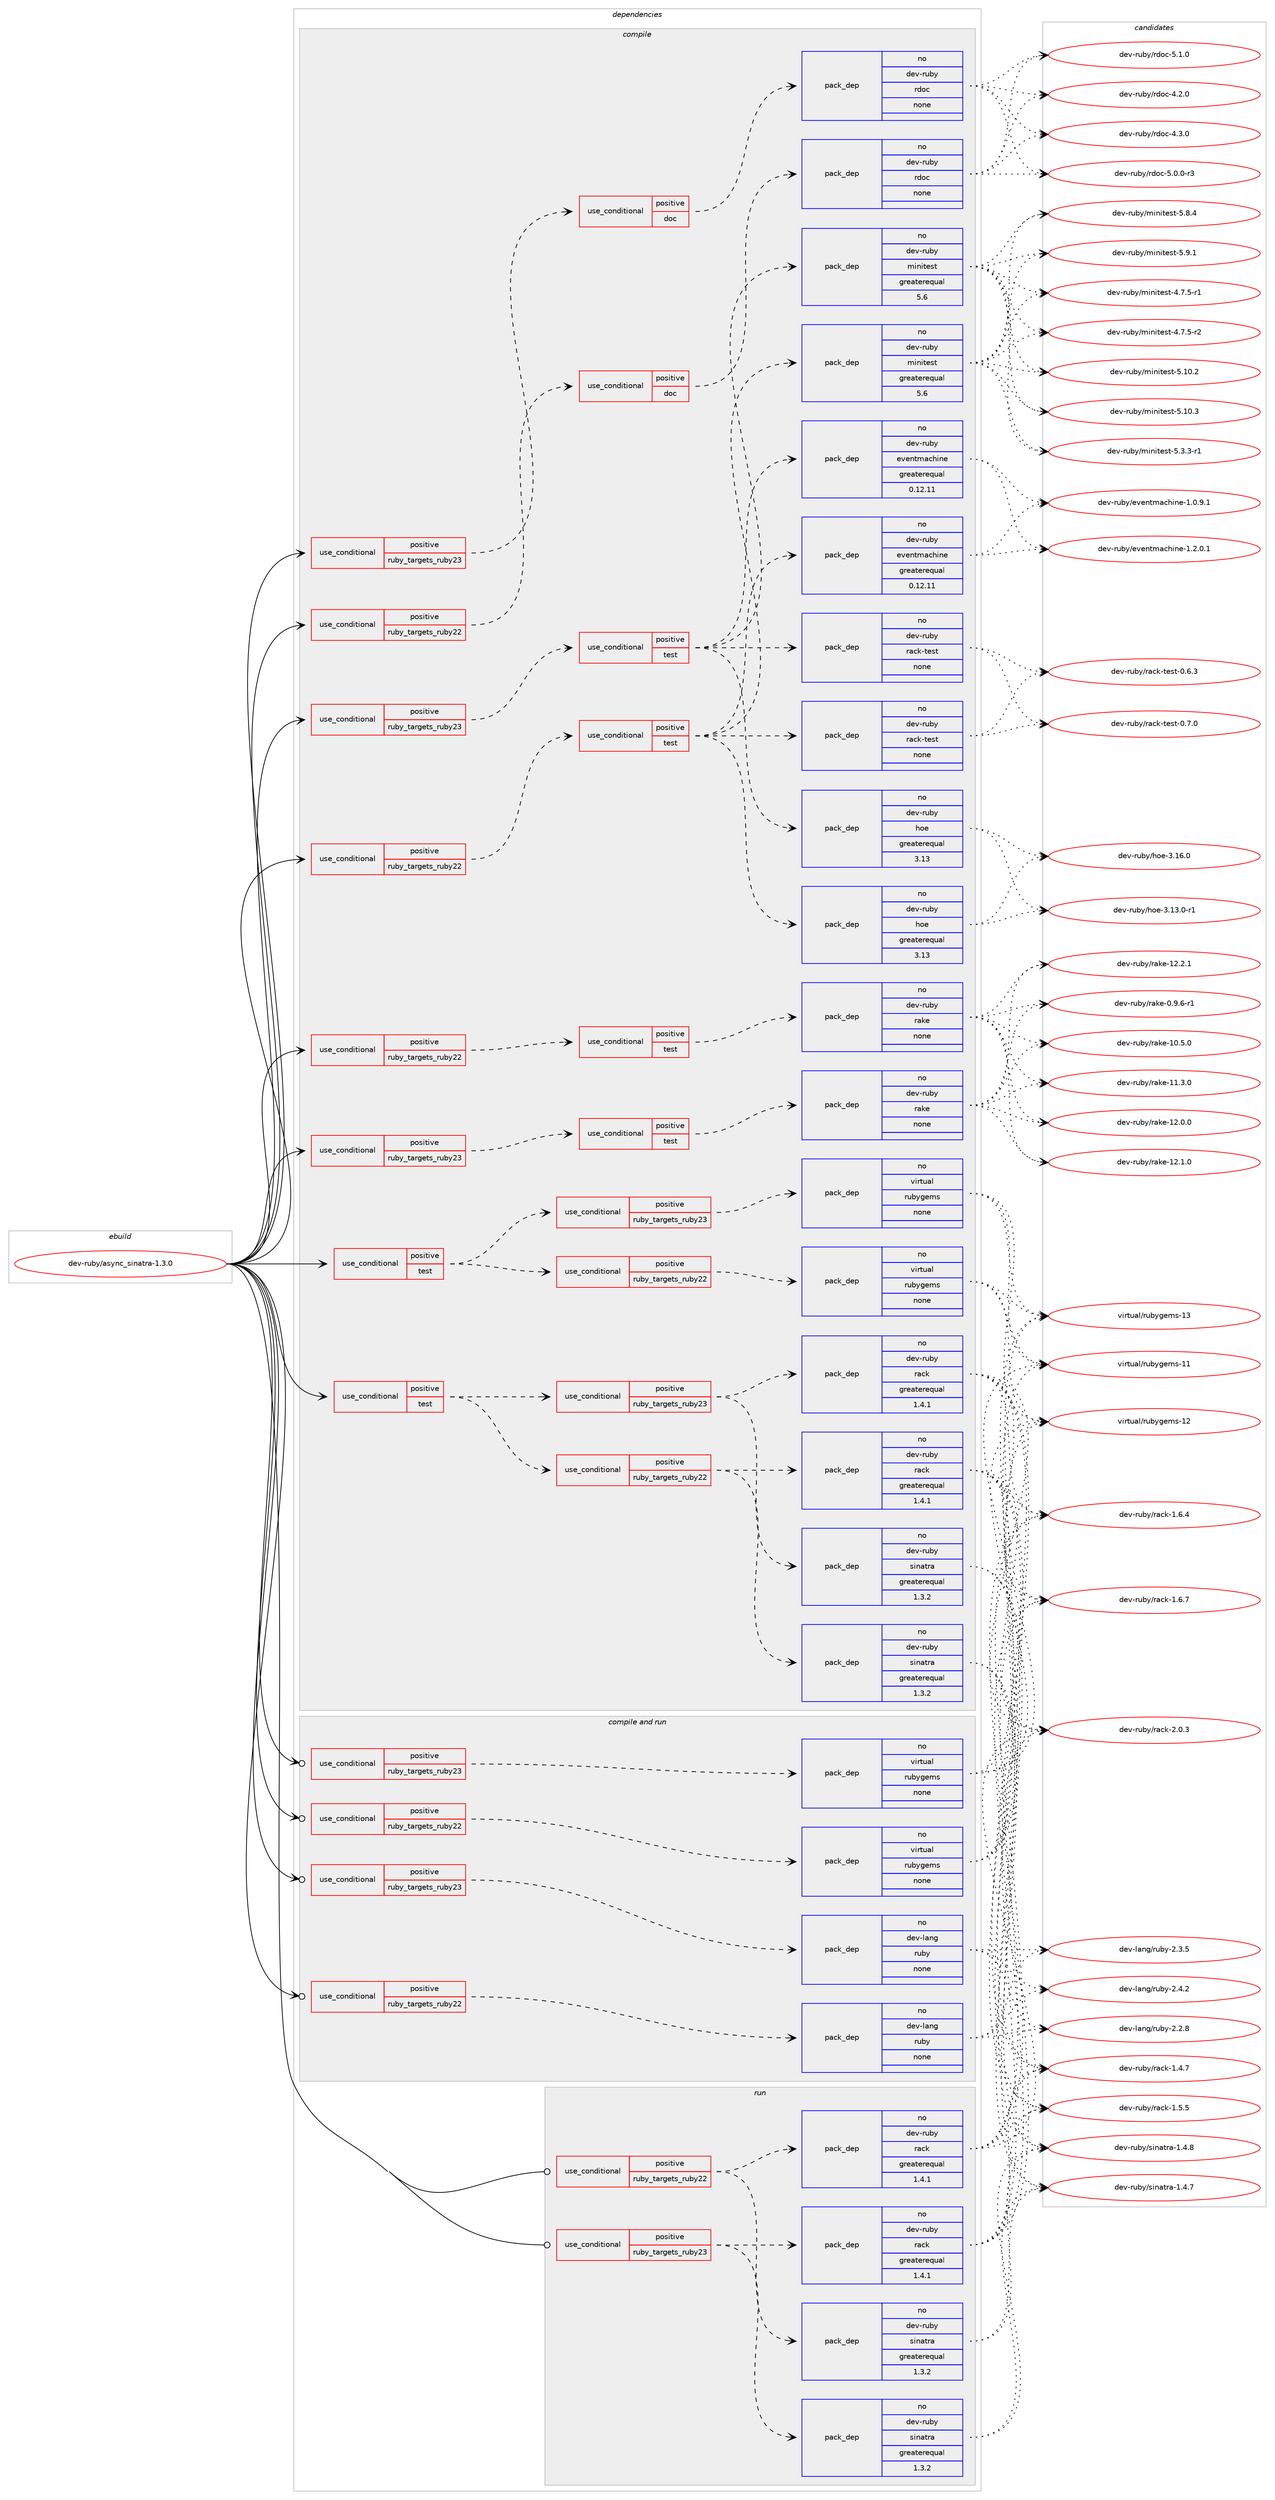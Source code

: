 digraph prolog {

# *************
# Graph options
# *************

newrank=true;
concentrate=true;
compound=true;
graph [rankdir=LR,fontname=Helvetica,fontsize=10,ranksep=1.5];#, ranksep=2.5, nodesep=0.2];
edge  [arrowhead=vee];
node  [fontname=Helvetica,fontsize=10];

# **********
# The ebuild
# **********

subgraph cluster_leftcol {
color=gray;
rank=same;
label=<<i>ebuild</i>>;
id [label="dev-ruby/async_sinatra-1.3.0", color=red, width=4, href="../dev-ruby/async_sinatra-1.3.0.svg"];
}

# ****************
# The dependencies
# ****************

subgraph cluster_midcol {
color=gray;
label=<<i>dependencies</i>>;
subgraph cluster_compile {
fillcolor="#eeeeee";
style=filled;
label=<<i>compile</i>>;
subgraph cond51884 {
dependency228738 [label=<<TABLE BORDER="0" CELLBORDER="1" CELLSPACING="0" CELLPADDING="4"><TR><TD ROWSPAN="3" CELLPADDING="10">use_conditional</TD></TR><TR><TD>positive</TD></TR><TR><TD>ruby_targets_ruby22</TD></TR></TABLE>>, shape=none, color=red];
subgraph cond51885 {
dependency228739 [label=<<TABLE BORDER="0" CELLBORDER="1" CELLSPACING="0" CELLPADDING="4"><TR><TD ROWSPAN="3" CELLPADDING="10">use_conditional</TD></TR><TR><TD>positive</TD></TR><TR><TD>doc</TD></TR></TABLE>>, shape=none, color=red];
subgraph pack172780 {
dependency228740 [label=<<TABLE BORDER="0" CELLBORDER="1" CELLSPACING="0" CELLPADDING="4" WIDTH="220"><TR><TD ROWSPAN="6" CELLPADDING="30">pack_dep</TD></TR><TR><TD WIDTH="110">no</TD></TR><TR><TD>dev-ruby</TD></TR><TR><TD>rdoc</TD></TR><TR><TD>none</TD></TR><TR><TD></TD></TR></TABLE>>, shape=none, color=blue];
}
dependency228739:e -> dependency228740:w [weight=20,style="dashed",arrowhead="vee"];
}
dependency228738:e -> dependency228739:w [weight=20,style="dashed",arrowhead="vee"];
}
id:e -> dependency228738:w [weight=20,style="solid",arrowhead="vee"];
subgraph cond51886 {
dependency228741 [label=<<TABLE BORDER="0" CELLBORDER="1" CELLSPACING="0" CELLPADDING="4"><TR><TD ROWSPAN="3" CELLPADDING="10">use_conditional</TD></TR><TR><TD>positive</TD></TR><TR><TD>ruby_targets_ruby22</TD></TR></TABLE>>, shape=none, color=red];
subgraph cond51887 {
dependency228742 [label=<<TABLE BORDER="0" CELLBORDER="1" CELLSPACING="0" CELLPADDING="4"><TR><TD ROWSPAN="3" CELLPADDING="10">use_conditional</TD></TR><TR><TD>positive</TD></TR><TR><TD>test</TD></TR></TABLE>>, shape=none, color=red];
subgraph pack172781 {
dependency228743 [label=<<TABLE BORDER="0" CELLBORDER="1" CELLSPACING="0" CELLPADDING="4" WIDTH="220"><TR><TD ROWSPAN="6" CELLPADDING="30">pack_dep</TD></TR><TR><TD WIDTH="110">no</TD></TR><TR><TD>dev-ruby</TD></TR><TR><TD>hoe</TD></TR><TR><TD>greaterequal</TD></TR><TR><TD>3.13</TD></TR></TABLE>>, shape=none, color=blue];
}
dependency228742:e -> dependency228743:w [weight=20,style="dashed",arrowhead="vee"];
subgraph pack172782 {
dependency228744 [label=<<TABLE BORDER="0" CELLBORDER="1" CELLSPACING="0" CELLPADDING="4" WIDTH="220"><TR><TD ROWSPAN="6" CELLPADDING="30">pack_dep</TD></TR><TR><TD WIDTH="110">no</TD></TR><TR><TD>dev-ruby</TD></TR><TR><TD>minitest</TD></TR><TR><TD>greaterequal</TD></TR><TR><TD>5.6</TD></TR></TABLE>>, shape=none, color=blue];
}
dependency228742:e -> dependency228744:w [weight=20,style="dashed",arrowhead="vee"];
subgraph pack172783 {
dependency228745 [label=<<TABLE BORDER="0" CELLBORDER="1" CELLSPACING="0" CELLPADDING="4" WIDTH="220"><TR><TD ROWSPAN="6" CELLPADDING="30">pack_dep</TD></TR><TR><TD WIDTH="110">no</TD></TR><TR><TD>dev-ruby</TD></TR><TR><TD>eventmachine</TD></TR><TR><TD>greaterequal</TD></TR><TR><TD>0.12.11</TD></TR></TABLE>>, shape=none, color=blue];
}
dependency228742:e -> dependency228745:w [weight=20,style="dashed",arrowhead="vee"];
subgraph pack172784 {
dependency228746 [label=<<TABLE BORDER="0" CELLBORDER="1" CELLSPACING="0" CELLPADDING="4" WIDTH="220"><TR><TD ROWSPAN="6" CELLPADDING="30">pack_dep</TD></TR><TR><TD WIDTH="110">no</TD></TR><TR><TD>dev-ruby</TD></TR><TR><TD>rack-test</TD></TR><TR><TD>none</TD></TR><TR><TD></TD></TR></TABLE>>, shape=none, color=blue];
}
dependency228742:e -> dependency228746:w [weight=20,style="dashed",arrowhead="vee"];
}
dependency228741:e -> dependency228742:w [weight=20,style="dashed",arrowhead="vee"];
}
id:e -> dependency228741:w [weight=20,style="solid",arrowhead="vee"];
subgraph cond51888 {
dependency228747 [label=<<TABLE BORDER="0" CELLBORDER="1" CELLSPACING="0" CELLPADDING="4"><TR><TD ROWSPAN="3" CELLPADDING="10">use_conditional</TD></TR><TR><TD>positive</TD></TR><TR><TD>ruby_targets_ruby22</TD></TR></TABLE>>, shape=none, color=red];
subgraph cond51889 {
dependency228748 [label=<<TABLE BORDER="0" CELLBORDER="1" CELLSPACING="0" CELLPADDING="4"><TR><TD ROWSPAN="3" CELLPADDING="10">use_conditional</TD></TR><TR><TD>positive</TD></TR><TR><TD>test</TD></TR></TABLE>>, shape=none, color=red];
subgraph pack172785 {
dependency228749 [label=<<TABLE BORDER="0" CELLBORDER="1" CELLSPACING="0" CELLPADDING="4" WIDTH="220"><TR><TD ROWSPAN="6" CELLPADDING="30">pack_dep</TD></TR><TR><TD WIDTH="110">no</TD></TR><TR><TD>dev-ruby</TD></TR><TR><TD>rake</TD></TR><TR><TD>none</TD></TR><TR><TD></TD></TR></TABLE>>, shape=none, color=blue];
}
dependency228748:e -> dependency228749:w [weight=20,style="dashed",arrowhead="vee"];
}
dependency228747:e -> dependency228748:w [weight=20,style="dashed",arrowhead="vee"];
}
id:e -> dependency228747:w [weight=20,style="solid",arrowhead="vee"];
subgraph cond51890 {
dependency228750 [label=<<TABLE BORDER="0" CELLBORDER="1" CELLSPACING="0" CELLPADDING="4"><TR><TD ROWSPAN="3" CELLPADDING="10">use_conditional</TD></TR><TR><TD>positive</TD></TR><TR><TD>ruby_targets_ruby23</TD></TR></TABLE>>, shape=none, color=red];
subgraph cond51891 {
dependency228751 [label=<<TABLE BORDER="0" CELLBORDER="1" CELLSPACING="0" CELLPADDING="4"><TR><TD ROWSPAN="3" CELLPADDING="10">use_conditional</TD></TR><TR><TD>positive</TD></TR><TR><TD>doc</TD></TR></TABLE>>, shape=none, color=red];
subgraph pack172786 {
dependency228752 [label=<<TABLE BORDER="0" CELLBORDER="1" CELLSPACING="0" CELLPADDING="4" WIDTH="220"><TR><TD ROWSPAN="6" CELLPADDING="30">pack_dep</TD></TR><TR><TD WIDTH="110">no</TD></TR><TR><TD>dev-ruby</TD></TR><TR><TD>rdoc</TD></TR><TR><TD>none</TD></TR><TR><TD></TD></TR></TABLE>>, shape=none, color=blue];
}
dependency228751:e -> dependency228752:w [weight=20,style="dashed",arrowhead="vee"];
}
dependency228750:e -> dependency228751:w [weight=20,style="dashed",arrowhead="vee"];
}
id:e -> dependency228750:w [weight=20,style="solid",arrowhead="vee"];
subgraph cond51892 {
dependency228753 [label=<<TABLE BORDER="0" CELLBORDER="1" CELLSPACING="0" CELLPADDING="4"><TR><TD ROWSPAN="3" CELLPADDING="10">use_conditional</TD></TR><TR><TD>positive</TD></TR><TR><TD>ruby_targets_ruby23</TD></TR></TABLE>>, shape=none, color=red];
subgraph cond51893 {
dependency228754 [label=<<TABLE BORDER="0" CELLBORDER="1" CELLSPACING="0" CELLPADDING="4"><TR><TD ROWSPAN="3" CELLPADDING="10">use_conditional</TD></TR><TR><TD>positive</TD></TR><TR><TD>test</TD></TR></TABLE>>, shape=none, color=red];
subgraph pack172787 {
dependency228755 [label=<<TABLE BORDER="0" CELLBORDER="1" CELLSPACING="0" CELLPADDING="4" WIDTH="220"><TR><TD ROWSPAN="6" CELLPADDING="30">pack_dep</TD></TR><TR><TD WIDTH="110">no</TD></TR><TR><TD>dev-ruby</TD></TR><TR><TD>hoe</TD></TR><TR><TD>greaterequal</TD></TR><TR><TD>3.13</TD></TR></TABLE>>, shape=none, color=blue];
}
dependency228754:e -> dependency228755:w [weight=20,style="dashed",arrowhead="vee"];
subgraph pack172788 {
dependency228756 [label=<<TABLE BORDER="0" CELLBORDER="1" CELLSPACING="0" CELLPADDING="4" WIDTH="220"><TR><TD ROWSPAN="6" CELLPADDING="30">pack_dep</TD></TR><TR><TD WIDTH="110">no</TD></TR><TR><TD>dev-ruby</TD></TR><TR><TD>minitest</TD></TR><TR><TD>greaterequal</TD></TR><TR><TD>5.6</TD></TR></TABLE>>, shape=none, color=blue];
}
dependency228754:e -> dependency228756:w [weight=20,style="dashed",arrowhead="vee"];
subgraph pack172789 {
dependency228757 [label=<<TABLE BORDER="0" CELLBORDER="1" CELLSPACING="0" CELLPADDING="4" WIDTH="220"><TR><TD ROWSPAN="6" CELLPADDING="30">pack_dep</TD></TR><TR><TD WIDTH="110">no</TD></TR><TR><TD>dev-ruby</TD></TR><TR><TD>eventmachine</TD></TR><TR><TD>greaterequal</TD></TR><TR><TD>0.12.11</TD></TR></TABLE>>, shape=none, color=blue];
}
dependency228754:e -> dependency228757:w [weight=20,style="dashed",arrowhead="vee"];
subgraph pack172790 {
dependency228758 [label=<<TABLE BORDER="0" CELLBORDER="1" CELLSPACING="0" CELLPADDING="4" WIDTH="220"><TR><TD ROWSPAN="6" CELLPADDING="30">pack_dep</TD></TR><TR><TD WIDTH="110">no</TD></TR><TR><TD>dev-ruby</TD></TR><TR><TD>rack-test</TD></TR><TR><TD>none</TD></TR><TR><TD></TD></TR></TABLE>>, shape=none, color=blue];
}
dependency228754:e -> dependency228758:w [weight=20,style="dashed",arrowhead="vee"];
}
dependency228753:e -> dependency228754:w [weight=20,style="dashed",arrowhead="vee"];
}
id:e -> dependency228753:w [weight=20,style="solid",arrowhead="vee"];
subgraph cond51894 {
dependency228759 [label=<<TABLE BORDER="0" CELLBORDER="1" CELLSPACING="0" CELLPADDING="4"><TR><TD ROWSPAN="3" CELLPADDING="10">use_conditional</TD></TR><TR><TD>positive</TD></TR><TR><TD>ruby_targets_ruby23</TD></TR></TABLE>>, shape=none, color=red];
subgraph cond51895 {
dependency228760 [label=<<TABLE BORDER="0" CELLBORDER="1" CELLSPACING="0" CELLPADDING="4"><TR><TD ROWSPAN="3" CELLPADDING="10">use_conditional</TD></TR><TR><TD>positive</TD></TR><TR><TD>test</TD></TR></TABLE>>, shape=none, color=red];
subgraph pack172791 {
dependency228761 [label=<<TABLE BORDER="0" CELLBORDER="1" CELLSPACING="0" CELLPADDING="4" WIDTH="220"><TR><TD ROWSPAN="6" CELLPADDING="30">pack_dep</TD></TR><TR><TD WIDTH="110">no</TD></TR><TR><TD>dev-ruby</TD></TR><TR><TD>rake</TD></TR><TR><TD>none</TD></TR><TR><TD></TD></TR></TABLE>>, shape=none, color=blue];
}
dependency228760:e -> dependency228761:w [weight=20,style="dashed",arrowhead="vee"];
}
dependency228759:e -> dependency228760:w [weight=20,style="dashed",arrowhead="vee"];
}
id:e -> dependency228759:w [weight=20,style="solid",arrowhead="vee"];
subgraph cond51896 {
dependency228762 [label=<<TABLE BORDER="0" CELLBORDER="1" CELLSPACING="0" CELLPADDING="4"><TR><TD ROWSPAN="3" CELLPADDING="10">use_conditional</TD></TR><TR><TD>positive</TD></TR><TR><TD>test</TD></TR></TABLE>>, shape=none, color=red];
subgraph cond51897 {
dependency228763 [label=<<TABLE BORDER="0" CELLBORDER="1" CELLSPACING="0" CELLPADDING="4"><TR><TD ROWSPAN="3" CELLPADDING="10">use_conditional</TD></TR><TR><TD>positive</TD></TR><TR><TD>ruby_targets_ruby22</TD></TR></TABLE>>, shape=none, color=red];
subgraph pack172792 {
dependency228764 [label=<<TABLE BORDER="0" CELLBORDER="1" CELLSPACING="0" CELLPADDING="4" WIDTH="220"><TR><TD ROWSPAN="6" CELLPADDING="30">pack_dep</TD></TR><TR><TD WIDTH="110">no</TD></TR><TR><TD>dev-ruby</TD></TR><TR><TD>sinatra</TD></TR><TR><TD>greaterequal</TD></TR><TR><TD>1.3.2</TD></TR></TABLE>>, shape=none, color=blue];
}
dependency228763:e -> dependency228764:w [weight=20,style="dashed",arrowhead="vee"];
subgraph pack172793 {
dependency228765 [label=<<TABLE BORDER="0" CELLBORDER="1" CELLSPACING="0" CELLPADDING="4" WIDTH="220"><TR><TD ROWSPAN="6" CELLPADDING="30">pack_dep</TD></TR><TR><TD WIDTH="110">no</TD></TR><TR><TD>dev-ruby</TD></TR><TR><TD>rack</TD></TR><TR><TD>greaterequal</TD></TR><TR><TD>1.4.1</TD></TR></TABLE>>, shape=none, color=blue];
}
dependency228763:e -> dependency228765:w [weight=20,style="dashed",arrowhead="vee"];
}
dependency228762:e -> dependency228763:w [weight=20,style="dashed",arrowhead="vee"];
subgraph cond51898 {
dependency228766 [label=<<TABLE BORDER="0" CELLBORDER="1" CELLSPACING="0" CELLPADDING="4"><TR><TD ROWSPAN="3" CELLPADDING="10">use_conditional</TD></TR><TR><TD>positive</TD></TR><TR><TD>ruby_targets_ruby23</TD></TR></TABLE>>, shape=none, color=red];
subgraph pack172794 {
dependency228767 [label=<<TABLE BORDER="0" CELLBORDER="1" CELLSPACING="0" CELLPADDING="4" WIDTH="220"><TR><TD ROWSPAN="6" CELLPADDING="30">pack_dep</TD></TR><TR><TD WIDTH="110">no</TD></TR><TR><TD>dev-ruby</TD></TR><TR><TD>sinatra</TD></TR><TR><TD>greaterequal</TD></TR><TR><TD>1.3.2</TD></TR></TABLE>>, shape=none, color=blue];
}
dependency228766:e -> dependency228767:w [weight=20,style="dashed",arrowhead="vee"];
subgraph pack172795 {
dependency228768 [label=<<TABLE BORDER="0" CELLBORDER="1" CELLSPACING="0" CELLPADDING="4" WIDTH="220"><TR><TD ROWSPAN="6" CELLPADDING="30">pack_dep</TD></TR><TR><TD WIDTH="110">no</TD></TR><TR><TD>dev-ruby</TD></TR><TR><TD>rack</TD></TR><TR><TD>greaterequal</TD></TR><TR><TD>1.4.1</TD></TR></TABLE>>, shape=none, color=blue];
}
dependency228766:e -> dependency228768:w [weight=20,style="dashed",arrowhead="vee"];
}
dependency228762:e -> dependency228766:w [weight=20,style="dashed",arrowhead="vee"];
}
id:e -> dependency228762:w [weight=20,style="solid",arrowhead="vee"];
subgraph cond51899 {
dependency228769 [label=<<TABLE BORDER="0" CELLBORDER="1" CELLSPACING="0" CELLPADDING="4"><TR><TD ROWSPAN="3" CELLPADDING="10">use_conditional</TD></TR><TR><TD>positive</TD></TR><TR><TD>test</TD></TR></TABLE>>, shape=none, color=red];
subgraph cond51900 {
dependency228770 [label=<<TABLE BORDER="0" CELLBORDER="1" CELLSPACING="0" CELLPADDING="4"><TR><TD ROWSPAN="3" CELLPADDING="10">use_conditional</TD></TR><TR><TD>positive</TD></TR><TR><TD>ruby_targets_ruby22</TD></TR></TABLE>>, shape=none, color=red];
subgraph pack172796 {
dependency228771 [label=<<TABLE BORDER="0" CELLBORDER="1" CELLSPACING="0" CELLPADDING="4" WIDTH="220"><TR><TD ROWSPAN="6" CELLPADDING="30">pack_dep</TD></TR><TR><TD WIDTH="110">no</TD></TR><TR><TD>virtual</TD></TR><TR><TD>rubygems</TD></TR><TR><TD>none</TD></TR><TR><TD></TD></TR></TABLE>>, shape=none, color=blue];
}
dependency228770:e -> dependency228771:w [weight=20,style="dashed",arrowhead="vee"];
}
dependency228769:e -> dependency228770:w [weight=20,style="dashed",arrowhead="vee"];
subgraph cond51901 {
dependency228772 [label=<<TABLE BORDER="0" CELLBORDER="1" CELLSPACING="0" CELLPADDING="4"><TR><TD ROWSPAN="3" CELLPADDING="10">use_conditional</TD></TR><TR><TD>positive</TD></TR><TR><TD>ruby_targets_ruby23</TD></TR></TABLE>>, shape=none, color=red];
subgraph pack172797 {
dependency228773 [label=<<TABLE BORDER="0" CELLBORDER="1" CELLSPACING="0" CELLPADDING="4" WIDTH="220"><TR><TD ROWSPAN="6" CELLPADDING="30">pack_dep</TD></TR><TR><TD WIDTH="110">no</TD></TR><TR><TD>virtual</TD></TR><TR><TD>rubygems</TD></TR><TR><TD>none</TD></TR><TR><TD></TD></TR></TABLE>>, shape=none, color=blue];
}
dependency228772:e -> dependency228773:w [weight=20,style="dashed",arrowhead="vee"];
}
dependency228769:e -> dependency228772:w [weight=20,style="dashed",arrowhead="vee"];
}
id:e -> dependency228769:w [weight=20,style="solid",arrowhead="vee"];
}
subgraph cluster_compileandrun {
fillcolor="#eeeeee";
style=filled;
label=<<i>compile and run</i>>;
subgraph cond51902 {
dependency228774 [label=<<TABLE BORDER="0" CELLBORDER="1" CELLSPACING="0" CELLPADDING="4"><TR><TD ROWSPAN="3" CELLPADDING="10">use_conditional</TD></TR><TR><TD>positive</TD></TR><TR><TD>ruby_targets_ruby22</TD></TR></TABLE>>, shape=none, color=red];
subgraph pack172798 {
dependency228775 [label=<<TABLE BORDER="0" CELLBORDER="1" CELLSPACING="0" CELLPADDING="4" WIDTH="220"><TR><TD ROWSPAN="6" CELLPADDING="30">pack_dep</TD></TR><TR><TD WIDTH="110">no</TD></TR><TR><TD>dev-lang</TD></TR><TR><TD>ruby</TD></TR><TR><TD>none</TD></TR><TR><TD></TD></TR></TABLE>>, shape=none, color=blue];
}
dependency228774:e -> dependency228775:w [weight=20,style="dashed",arrowhead="vee"];
}
id:e -> dependency228774:w [weight=20,style="solid",arrowhead="odotvee"];
subgraph cond51903 {
dependency228776 [label=<<TABLE BORDER="0" CELLBORDER="1" CELLSPACING="0" CELLPADDING="4"><TR><TD ROWSPAN="3" CELLPADDING="10">use_conditional</TD></TR><TR><TD>positive</TD></TR><TR><TD>ruby_targets_ruby22</TD></TR></TABLE>>, shape=none, color=red];
subgraph pack172799 {
dependency228777 [label=<<TABLE BORDER="0" CELLBORDER="1" CELLSPACING="0" CELLPADDING="4" WIDTH="220"><TR><TD ROWSPAN="6" CELLPADDING="30">pack_dep</TD></TR><TR><TD WIDTH="110">no</TD></TR><TR><TD>virtual</TD></TR><TR><TD>rubygems</TD></TR><TR><TD>none</TD></TR><TR><TD></TD></TR></TABLE>>, shape=none, color=blue];
}
dependency228776:e -> dependency228777:w [weight=20,style="dashed",arrowhead="vee"];
}
id:e -> dependency228776:w [weight=20,style="solid",arrowhead="odotvee"];
subgraph cond51904 {
dependency228778 [label=<<TABLE BORDER="0" CELLBORDER="1" CELLSPACING="0" CELLPADDING="4"><TR><TD ROWSPAN="3" CELLPADDING="10">use_conditional</TD></TR><TR><TD>positive</TD></TR><TR><TD>ruby_targets_ruby23</TD></TR></TABLE>>, shape=none, color=red];
subgraph pack172800 {
dependency228779 [label=<<TABLE BORDER="0" CELLBORDER="1" CELLSPACING="0" CELLPADDING="4" WIDTH="220"><TR><TD ROWSPAN="6" CELLPADDING="30">pack_dep</TD></TR><TR><TD WIDTH="110">no</TD></TR><TR><TD>dev-lang</TD></TR><TR><TD>ruby</TD></TR><TR><TD>none</TD></TR><TR><TD></TD></TR></TABLE>>, shape=none, color=blue];
}
dependency228778:e -> dependency228779:w [weight=20,style="dashed",arrowhead="vee"];
}
id:e -> dependency228778:w [weight=20,style="solid",arrowhead="odotvee"];
subgraph cond51905 {
dependency228780 [label=<<TABLE BORDER="0" CELLBORDER="1" CELLSPACING="0" CELLPADDING="4"><TR><TD ROWSPAN="3" CELLPADDING="10">use_conditional</TD></TR><TR><TD>positive</TD></TR><TR><TD>ruby_targets_ruby23</TD></TR></TABLE>>, shape=none, color=red];
subgraph pack172801 {
dependency228781 [label=<<TABLE BORDER="0" CELLBORDER="1" CELLSPACING="0" CELLPADDING="4" WIDTH="220"><TR><TD ROWSPAN="6" CELLPADDING="30">pack_dep</TD></TR><TR><TD WIDTH="110">no</TD></TR><TR><TD>virtual</TD></TR><TR><TD>rubygems</TD></TR><TR><TD>none</TD></TR><TR><TD></TD></TR></TABLE>>, shape=none, color=blue];
}
dependency228780:e -> dependency228781:w [weight=20,style="dashed",arrowhead="vee"];
}
id:e -> dependency228780:w [weight=20,style="solid",arrowhead="odotvee"];
}
subgraph cluster_run {
fillcolor="#eeeeee";
style=filled;
label=<<i>run</i>>;
subgraph cond51906 {
dependency228782 [label=<<TABLE BORDER="0" CELLBORDER="1" CELLSPACING="0" CELLPADDING="4"><TR><TD ROWSPAN="3" CELLPADDING="10">use_conditional</TD></TR><TR><TD>positive</TD></TR><TR><TD>ruby_targets_ruby22</TD></TR></TABLE>>, shape=none, color=red];
subgraph pack172802 {
dependency228783 [label=<<TABLE BORDER="0" CELLBORDER="1" CELLSPACING="0" CELLPADDING="4" WIDTH="220"><TR><TD ROWSPAN="6" CELLPADDING="30">pack_dep</TD></TR><TR><TD WIDTH="110">no</TD></TR><TR><TD>dev-ruby</TD></TR><TR><TD>sinatra</TD></TR><TR><TD>greaterequal</TD></TR><TR><TD>1.3.2</TD></TR></TABLE>>, shape=none, color=blue];
}
dependency228782:e -> dependency228783:w [weight=20,style="dashed",arrowhead="vee"];
subgraph pack172803 {
dependency228784 [label=<<TABLE BORDER="0" CELLBORDER="1" CELLSPACING="0" CELLPADDING="4" WIDTH="220"><TR><TD ROWSPAN="6" CELLPADDING="30">pack_dep</TD></TR><TR><TD WIDTH="110">no</TD></TR><TR><TD>dev-ruby</TD></TR><TR><TD>rack</TD></TR><TR><TD>greaterequal</TD></TR><TR><TD>1.4.1</TD></TR></TABLE>>, shape=none, color=blue];
}
dependency228782:e -> dependency228784:w [weight=20,style="dashed",arrowhead="vee"];
}
id:e -> dependency228782:w [weight=20,style="solid",arrowhead="odot"];
subgraph cond51907 {
dependency228785 [label=<<TABLE BORDER="0" CELLBORDER="1" CELLSPACING="0" CELLPADDING="4"><TR><TD ROWSPAN="3" CELLPADDING="10">use_conditional</TD></TR><TR><TD>positive</TD></TR><TR><TD>ruby_targets_ruby23</TD></TR></TABLE>>, shape=none, color=red];
subgraph pack172804 {
dependency228786 [label=<<TABLE BORDER="0" CELLBORDER="1" CELLSPACING="0" CELLPADDING="4" WIDTH="220"><TR><TD ROWSPAN="6" CELLPADDING="30">pack_dep</TD></TR><TR><TD WIDTH="110">no</TD></TR><TR><TD>dev-ruby</TD></TR><TR><TD>sinatra</TD></TR><TR><TD>greaterequal</TD></TR><TR><TD>1.3.2</TD></TR></TABLE>>, shape=none, color=blue];
}
dependency228785:e -> dependency228786:w [weight=20,style="dashed",arrowhead="vee"];
subgraph pack172805 {
dependency228787 [label=<<TABLE BORDER="0" CELLBORDER="1" CELLSPACING="0" CELLPADDING="4" WIDTH="220"><TR><TD ROWSPAN="6" CELLPADDING="30">pack_dep</TD></TR><TR><TD WIDTH="110">no</TD></TR><TR><TD>dev-ruby</TD></TR><TR><TD>rack</TD></TR><TR><TD>greaterequal</TD></TR><TR><TD>1.4.1</TD></TR></TABLE>>, shape=none, color=blue];
}
dependency228785:e -> dependency228787:w [weight=20,style="dashed",arrowhead="vee"];
}
id:e -> dependency228785:w [weight=20,style="solid",arrowhead="odot"];
}
}

# **************
# The candidates
# **************

subgraph cluster_choices {
rank=same;
color=gray;
label=<<i>candidates</i>>;

subgraph choice172780 {
color=black;
nodesep=1;
choice10010111845114117981214711410011199455246504648 [label="dev-ruby/rdoc-4.2.0", color=red, width=4,href="../dev-ruby/rdoc-4.2.0.svg"];
choice10010111845114117981214711410011199455246514648 [label="dev-ruby/rdoc-4.3.0", color=red, width=4,href="../dev-ruby/rdoc-4.3.0.svg"];
choice100101118451141179812147114100111994553464846484511451 [label="dev-ruby/rdoc-5.0.0-r3", color=red, width=4,href="../dev-ruby/rdoc-5.0.0-r3.svg"];
choice10010111845114117981214711410011199455346494648 [label="dev-ruby/rdoc-5.1.0", color=red, width=4,href="../dev-ruby/rdoc-5.1.0.svg"];
dependency228740:e -> choice10010111845114117981214711410011199455246504648:w [style=dotted,weight="100"];
dependency228740:e -> choice10010111845114117981214711410011199455246514648:w [style=dotted,weight="100"];
dependency228740:e -> choice100101118451141179812147114100111994553464846484511451:w [style=dotted,weight="100"];
dependency228740:e -> choice10010111845114117981214711410011199455346494648:w [style=dotted,weight="100"];
}
subgraph choice172781 {
color=black;
nodesep=1;
choice100101118451141179812147104111101455146495146484511449 [label="dev-ruby/hoe-3.13.0-r1", color=red, width=4,href="../dev-ruby/hoe-3.13.0-r1.svg"];
choice10010111845114117981214710411110145514649544648 [label="dev-ruby/hoe-3.16.0", color=red, width=4,href="../dev-ruby/hoe-3.16.0.svg"];
dependency228743:e -> choice100101118451141179812147104111101455146495146484511449:w [style=dotted,weight="100"];
dependency228743:e -> choice10010111845114117981214710411110145514649544648:w [style=dotted,weight="100"];
}
subgraph choice172782 {
color=black;
nodesep=1;
choice1001011184511411798121471091051101051161011151164552465546534511449 [label="dev-ruby/minitest-4.7.5-r1", color=red, width=4,href="../dev-ruby/minitest-4.7.5-r1.svg"];
choice1001011184511411798121471091051101051161011151164552465546534511450 [label="dev-ruby/minitest-4.7.5-r2", color=red, width=4,href="../dev-ruby/minitest-4.7.5-r2.svg"];
choice10010111845114117981214710910511010511610111511645534649484650 [label="dev-ruby/minitest-5.10.2", color=red, width=4,href="../dev-ruby/minitest-5.10.2.svg"];
choice10010111845114117981214710910511010511610111511645534649484651 [label="dev-ruby/minitest-5.10.3", color=red, width=4,href="../dev-ruby/minitest-5.10.3.svg"];
choice1001011184511411798121471091051101051161011151164553465146514511449 [label="dev-ruby/minitest-5.3.3-r1", color=red, width=4,href="../dev-ruby/minitest-5.3.3-r1.svg"];
choice100101118451141179812147109105110105116101115116455346564652 [label="dev-ruby/minitest-5.8.4", color=red, width=4,href="../dev-ruby/minitest-5.8.4.svg"];
choice100101118451141179812147109105110105116101115116455346574649 [label="dev-ruby/minitest-5.9.1", color=red, width=4,href="../dev-ruby/minitest-5.9.1.svg"];
dependency228744:e -> choice1001011184511411798121471091051101051161011151164552465546534511449:w [style=dotted,weight="100"];
dependency228744:e -> choice1001011184511411798121471091051101051161011151164552465546534511450:w [style=dotted,weight="100"];
dependency228744:e -> choice10010111845114117981214710910511010511610111511645534649484650:w [style=dotted,weight="100"];
dependency228744:e -> choice10010111845114117981214710910511010511610111511645534649484651:w [style=dotted,weight="100"];
dependency228744:e -> choice1001011184511411798121471091051101051161011151164553465146514511449:w [style=dotted,weight="100"];
dependency228744:e -> choice100101118451141179812147109105110105116101115116455346564652:w [style=dotted,weight="100"];
dependency228744:e -> choice100101118451141179812147109105110105116101115116455346574649:w [style=dotted,weight="100"];
}
subgraph choice172783 {
color=black;
nodesep=1;
choice10010111845114117981214710111810111011610997991041051101014549464846574649 [label="dev-ruby/eventmachine-1.0.9.1", color=red, width=4,href="../dev-ruby/eventmachine-1.0.9.1.svg"];
choice10010111845114117981214710111810111011610997991041051101014549465046484649 [label="dev-ruby/eventmachine-1.2.0.1", color=red, width=4,href="../dev-ruby/eventmachine-1.2.0.1.svg"];
dependency228745:e -> choice10010111845114117981214710111810111011610997991041051101014549464846574649:w [style=dotted,weight="100"];
dependency228745:e -> choice10010111845114117981214710111810111011610997991041051101014549465046484649:w [style=dotted,weight="100"];
}
subgraph choice172784 {
color=black;
nodesep=1;
choice100101118451141179812147114979910745116101115116454846544651 [label="dev-ruby/rack-test-0.6.3", color=red, width=4,href="../dev-ruby/rack-test-0.6.3.svg"];
choice100101118451141179812147114979910745116101115116454846554648 [label="dev-ruby/rack-test-0.7.0", color=red, width=4,href="../dev-ruby/rack-test-0.7.0.svg"];
dependency228746:e -> choice100101118451141179812147114979910745116101115116454846544651:w [style=dotted,weight="100"];
dependency228746:e -> choice100101118451141179812147114979910745116101115116454846554648:w [style=dotted,weight="100"];
}
subgraph choice172785 {
color=black;
nodesep=1;
choice100101118451141179812147114971071014548465746544511449 [label="dev-ruby/rake-0.9.6-r1", color=red, width=4,href="../dev-ruby/rake-0.9.6-r1.svg"];
choice1001011184511411798121471149710710145494846534648 [label="dev-ruby/rake-10.5.0", color=red, width=4,href="../dev-ruby/rake-10.5.0.svg"];
choice1001011184511411798121471149710710145494946514648 [label="dev-ruby/rake-11.3.0", color=red, width=4,href="../dev-ruby/rake-11.3.0.svg"];
choice1001011184511411798121471149710710145495046484648 [label="dev-ruby/rake-12.0.0", color=red, width=4,href="../dev-ruby/rake-12.0.0.svg"];
choice1001011184511411798121471149710710145495046494648 [label="dev-ruby/rake-12.1.0", color=red, width=4,href="../dev-ruby/rake-12.1.0.svg"];
choice1001011184511411798121471149710710145495046504649 [label="dev-ruby/rake-12.2.1", color=red, width=4,href="../dev-ruby/rake-12.2.1.svg"];
dependency228749:e -> choice100101118451141179812147114971071014548465746544511449:w [style=dotted,weight="100"];
dependency228749:e -> choice1001011184511411798121471149710710145494846534648:w [style=dotted,weight="100"];
dependency228749:e -> choice1001011184511411798121471149710710145494946514648:w [style=dotted,weight="100"];
dependency228749:e -> choice1001011184511411798121471149710710145495046484648:w [style=dotted,weight="100"];
dependency228749:e -> choice1001011184511411798121471149710710145495046494648:w [style=dotted,weight="100"];
dependency228749:e -> choice1001011184511411798121471149710710145495046504649:w [style=dotted,weight="100"];
}
subgraph choice172786 {
color=black;
nodesep=1;
choice10010111845114117981214711410011199455246504648 [label="dev-ruby/rdoc-4.2.0", color=red, width=4,href="../dev-ruby/rdoc-4.2.0.svg"];
choice10010111845114117981214711410011199455246514648 [label="dev-ruby/rdoc-4.3.0", color=red, width=4,href="../dev-ruby/rdoc-4.3.0.svg"];
choice100101118451141179812147114100111994553464846484511451 [label="dev-ruby/rdoc-5.0.0-r3", color=red, width=4,href="../dev-ruby/rdoc-5.0.0-r3.svg"];
choice10010111845114117981214711410011199455346494648 [label="dev-ruby/rdoc-5.1.0", color=red, width=4,href="../dev-ruby/rdoc-5.1.0.svg"];
dependency228752:e -> choice10010111845114117981214711410011199455246504648:w [style=dotted,weight="100"];
dependency228752:e -> choice10010111845114117981214711410011199455246514648:w [style=dotted,weight="100"];
dependency228752:e -> choice100101118451141179812147114100111994553464846484511451:w [style=dotted,weight="100"];
dependency228752:e -> choice10010111845114117981214711410011199455346494648:w [style=dotted,weight="100"];
}
subgraph choice172787 {
color=black;
nodesep=1;
choice100101118451141179812147104111101455146495146484511449 [label="dev-ruby/hoe-3.13.0-r1", color=red, width=4,href="../dev-ruby/hoe-3.13.0-r1.svg"];
choice10010111845114117981214710411110145514649544648 [label="dev-ruby/hoe-3.16.0", color=red, width=4,href="../dev-ruby/hoe-3.16.0.svg"];
dependency228755:e -> choice100101118451141179812147104111101455146495146484511449:w [style=dotted,weight="100"];
dependency228755:e -> choice10010111845114117981214710411110145514649544648:w [style=dotted,weight="100"];
}
subgraph choice172788 {
color=black;
nodesep=1;
choice1001011184511411798121471091051101051161011151164552465546534511449 [label="dev-ruby/minitest-4.7.5-r1", color=red, width=4,href="../dev-ruby/minitest-4.7.5-r1.svg"];
choice1001011184511411798121471091051101051161011151164552465546534511450 [label="dev-ruby/minitest-4.7.5-r2", color=red, width=4,href="../dev-ruby/minitest-4.7.5-r2.svg"];
choice10010111845114117981214710910511010511610111511645534649484650 [label="dev-ruby/minitest-5.10.2", color=red, width=4,href="../dev-ruby/minitest-5.10.2.svg"];
choice10010111845114117981214710910511010511610111511645534649484651 [label="dev-ruby/minitest-5.10.3", color=red, width=4,href="../dev-ruby/minitest-5.10.3.svg"];
choice1001011184511411798121471091051101051161011151164553465146514511449 [label="dev-ruby/minitest-5.3.3-r1", color=red, width=4,href="../dev-ruby/minitest-5.3.3-r1.svg"];
choice100101118451141179812147109105110105116101115116455346564652 [label="dev-ruby/minitest-5.8.4", color=red, width=4,href="../dev-ruby/minitest-5.8.4.svg"];
choice100101118451141179812147109105110105116101115116455346574649 [label="dev-ruby/minitest-5.9.1", color=red, width=4,href="../dev-ruby/minitest-5.9.1.svg"];
dependency228756:e -> choice1001011184511411798121471091051101051161011151164552465546534511449:w [style=dotted,weight="100"];
dependency228756:e -> choice1001011184511411798121471091051101051161011151164552465546534511450:w [style=dotted,weight="100"];
dependency228756:e -> choice10010111845114117981214710910511010511610111511645534649484650:w [style=dotted,weight="100"];
dependency228756:e -> choice10010111845114117981214710910511010511610111511645534649484651:w [style=dotted,weight="100"];
dependency228756:e -> choice1001011184511411798121471091051101051161011151164553465146514511449:w [style=dotted,weight="100"];
dependency228756:e -> choice100101118451141179812147109105110105116101115116455346564652:w [style=dotted,weight="100"];
dependency228756:e -> choice100101118451141179812147109105110105116101115116455346574649:w [style=dotted,weight="100"];
}
subgraph choice172789 {
color=black;
nodesep=1;
choice10010111845114117981214710111810111011610997991041051101014549464846574649 [label="dev-ruby/eventmachine-1.0.9.1", color=red, width=4,href="../dev-ruby/eventmachine-1.0.9.1.svg"];
choice10010111845114117981214710111810111011610997991041051101014549465046484649 [label="dev-ruby/eventmachine-1.2.0.1", color=red, width=4,href="../dev-ruby/eventmachine-1.2.0.1.svg"];
dependency228757:e -> choice10010111845114117981214710111810111011610997991041051101014549464846574649:w [style=dotted,weight="100"];
dependency228757:e -> choice10010111845114117981214710111810111011610997991041051101014549465046484649:w [style=dotted,weight="100"];
}
subgraph choice172790 {
color=black;
nodesep=1;
choice100101118451141179812147114979910745116101115116454846544651 [label="dev-ruby/rack-test-0.6.3", color=red, width=4,href="../dev-ruby/rack-test-0.6.3.svg"];
choice100101118451141179812147114979910745116101115116454846554648 [label="dev-ruby/rack-test-0.7.0", color=red, width=4,href="../dev-ruby/rack-test-0.7.0.svg"];
dependency228758:e -> choice100101118451141179812147114979910745116101115116454846544651:w [style=dotted,weight="100"];
dependency228758:e -> choice100101118451141179812147114979910745116101115116454846554648:w [style=dotted,weight="100"];
}
subgraph choice172791 {
color=black;
nodesep=1;
choice100101118451141179812147114971071014548465746544511449 [label="dev-ruby/rake-0.9.6-r1", color=red, width=4,href="../dev-ruby/rake-0.9.6-r1.svg"];
choice1001011184511411798121471149710710145494846534648 [label="dev-ruby/rake-10.5.0", color=red, width=4,href="../dev-ruby/rake-10.5.0.svg"];
choice1001011184511411798121471149710710145494946514648 [label="dev-ruby/rake-11.3.0", color=red, width=4,href="../dev-ruby/rake-11.3.0.svg"];
choice1001011184511411798121471149710710145495046484648 [label="dev-ruby/rake-12.0.0", color=red, width=4,href="../dev-ruby/rake-12.0.0.svg"];
choice1001011184511411798121471149710710145495046494648 [label="dev-ruby/rake-12.1.0", color=red, width=4,href="../dev-ruby/rake-12.1.0.svg"];
choice1001011184511411798121471149710710145495046504649 [label="dev-ruby/rake-12.2.1", color=red, width=4,href="../dev-ruby/rake-12.2.1.svg"];
dependency228761:e -> choice100101118451141179812147114971071014548465746544511449:w [style=dotted,weight="100"];
dependency228761:e -> choice1001011184511411798121471149710710145494846534648:w [style=dotted,weight="100"];
dependency228761:e -> choice1001011184511411798121471149710710145494946514648:w [style=dotted,weight="100"];
dependency228761:e -> choice1001011184511411798121471149710710145495046484648:w [style=dotted,weight="100"];
dependency228761:e -> choice1001011184511411798121471149710710145495046494648:w [style=dotted,weight="100"];
dependency228761:e -> choice1001011184511411798121471149710710145495046504649:w [style=dotted,weight="100"];
}
subgraph choice172792 {
color=black;
nodesep=1;
choice1001011184511411798121471151051109711611497454946524655 [label="dev-ruby/sinatra-1.4.7", color=red, width=4,href="../dev-ruby/sinatra-1.4.7.svg"];
choice1001011184511411798121471151051109711611497454946524656 [label="dev-ruby/sinatra-1.4.8", color=red, width=4,href="../dev-ruby/sinatra-1.4.8.svg"];
dependency228764:e -> choice1001011184511411798121471151051109711611497454946524655:w [style=dotted,weight="100"];
dependency228764:e -> choice1001011184511411798121471151051109711611497454946524656:w [style=dotted,weight="100"];
}
subgraph choice172793 {
color=black;
nodesep=1;
choice1001011184511411798121471149799107454946524655 [label="dev-ruby/rack-1.4.7", color=red, width=4,href="../dev-ruby/rack-1.4.7.svg"];
choice1001011184511411798121471149799107454946534653 [label="dev-ruby/rack-1.5.5", color=red, width=4,href="../dev-ruby/rack-1.5.5.svg"];
choice1001011184511411798121471149799107454946544652 [label="dev-ruby/rack-1.6.4", color=red, width=4,href="../dev-ruby/rack-1.6.4.svg"];
choice1001011184511411798121471149799107454946544655 [label="dev-ruby/rack-1.6.7", color=red, width=4,href="../dev-ruby/rack-1.6.7.svg"];
choice1001011184511411798121471149799107455046484651 [label="dev-ruby/rack-2.0.3", color=red, width=4,href="../dev-ruby/rack-2.0.3.svg"];
dependency228765:e -> choice1001011184511411798121471149799107454946524655:w [style=dotted,weight="100"];
dependency228765:e -> choice1001011184511411798121471149799107454946534653:w [style=dotted,weight="100"];
dependency228765:e -> choice1001011184511411798121471149799107454946544652:w [style=dotted,weight="100"];
dependency228765:e -> choice1001011184511411798121471149799107454946544655:w [style=dotted,weight="100"];
dependency228765:e -> choice1001011184511411798121471149799107455046484651:w [style=dotted,weight="100"];
}
subgraph choice172794 {
color=black;
nodesep=1;
choice1001011184511411798121471151051109711611497454946524655 [label="dev-ruby/sinatra-1.4.7", color=red, width=4,href="../dev-ruby/sinatra-1.4.7.svg"];
choice1001011184511411798121471151051109711611497454946524656 [label="dev-ruby/sinatra-1.4.8", color=red, width=4,href="../dev-ruby/sinatra-1.4.8.svg"];
dependency228767:e -> choice1001011184511411798121471151051109711611497454946524655:w [style=dotted,weight="100"];
dependency228767:e -> choice1001011184511411798121471151051109711611497454946524656:w [style=dotted,weight="100"];
}
subgraph choice172795 {
color=black;
nodesep=1;
choice1001011184511411798121471149799107454946524655 [label="dev-ruby/rack-1.4.7", color=red, width=4,href="../dev-ruby/rack-1.4.7.svg"];
choice1001011184511411798121471149799107454946534653 [label="dev-ruby/rack-1.5.5", color=red, width=4,href="../dev-ruby/rack-1.5.5.svg"];
choice1001011184511411798121471149799107454946544652 [label="dev-ruby/rack-1.6.4", color=red, width=4,href="../dev-ruby/rack-1.6.4.svg"];
choice1001011184511411798121471149799107454946544655 [label="dev-ruby/rack-1.6.7", color=red, width=4,href="../dev-ruby/rack-1.6.7.svg"];
choice1001011184511411798121471149799107455046484651 [label="dev-ruby/rack-2.0.3", color=red, width=4,href="../dev-ruby/rack-2.0.3.svg"];
dependency228768:e -> choice1001011184511411798121471149799107454946524655:w [style=dotted,weight="100"];
dependency228768:e -> choice1001011184511411798121471149799107454946534653:w [style=dotted,weight="100"];
dependency228768:e -> choice1001011184511411798121471149799107454946544652:w [style=dotted,weight="100"];
dependency228768:e -> choice1001011184511411798121471149799107454946544655:w [style=dotted,weight="100"];
dependency228768:e -> choice1001011184511411798121471149799107455046484651:w [style=dotted,weight="100"];
}
subgraph choice172796 {
color=black;
nodesep=1;
choice118105114116117971084711411798121103101109115454949 [label="virtual/rubygems-11", color=red, width=4,href="../virtual/rubygems-11.svg"];
choice118105114116117971084711411798121103101109115454950 [label="virtual/rubygems-12", color=red, width=4,href="../virtual/rubygems-12.svg"];
choice118105114116117971084711411798121103101109115454951 [label="virtual/rubygems-13", color=red, width=4,href="../virtual/rubygems-13.svg"];
dependency228771:e -> choice118105114116117971084711411798121103101109115454949:w [style=dotted,weight="100"];
dependency228771:e -> choice118105114116117971084711411798121103101109115454950:w [style=dotted,weight="100"];
dependency228771:e -> choice118105114116117971084711411798121103101109115454951:w [style=dotted,weight="100"];
}
subgraph choice172797 {
color=black;
nodesep=1;
choice118105114116117971084711411798121103101109115454949 [label="virtual/rubygems-11", color=red, width=4,href="../virtual/rubygems-11.svg"];
choice118105114116117971084711411798121103101109115454950 [label="virtual/rubygems-12", color=red, width=4,href="../virtual/rubygems-12.svg"];
choice118105114116117971084711411798121103101109115454951 [label="virtual/rubygems-13", color=red, width=4,href="../virtual/rubygems-13.svg"];
dependency228773:e -> choice118105114116117971084711411798121103101109115454949:w [style=dotted,weight="100"];
dependency228773:e -> choice118105114116117971084711411798121103101109115454950:w [style=dotted,weight="100"];
dependency228773:e -> choice118105114116117971084711411798121103101109115454951:w [style=dotted,weight="100"];
}
subgraph choice172798 {
color=black;
nodesep=1;
choice10010111845108971101034711411798121455046504656 [label="dev-lang/ruby-2.2.8", color=red, width=4,href="../dev-lang/ruby-2.2.8.svg"];
choice10010111845108971101034711411798121455046514653 [label="dev-lang/ruby-2.3.5", color=red, width=4,href="../dev-lang/ruby-2.3.5.svg"];
choice10010111845108971101034711411798121455046524650 [label="dev-lang/ruby-2.4.2", color=red, width=4,href="../dev-lang/ruby-2.4.2.svg"];
dependency228775:e -> choice10010111845108971101034711411798121455046504656:w [style=dotted,weight="100"];
dependency228775:e -> choice10010111845108971101034711411798121455046514653:w [style=dotted,weight="100"];
dependency228775:e -> choice10010111845108971101034711411798121455046524650:w [style=dotted,weight="100"];
}
subgraph choice172799 {
color=black;
nodesep=1;
choice118105114116117971084711411798121103101109115454949 [label="virtual/rubygems-11", color=red, width=4,href="../virtual/rubygems-11.svg"];
choice118105114116117971084711411798121103101109115454950 [label="virtual/rubygems-12", color=red, width=4,href="../virtual/rubygems-12.svg"];
choice118105114116117971084711411798121103101109115454951 [label="virtual/rubygems-13", color=red, width=4,href="../virtual/rubygems-13.svg"];
dependency228777:e -> choice118105114116117971084711411798121103101109115454949:w [style=dotted,weight="100"];
dependency228777:e -> choice118105114116117971084711411798121103101109115454950:w [style=dotted,weight="100"];
dependency228777:e -> choice118105114116117971084711411798121103101109115454951:w [style=dotted,weight="100"];
}
subgraph choice172800 {
color=black;
nodesep=1;
choice10010111845108971101034711411798121455046504656 [label="dev-lang/ruby-2.2.8", color=red, width=4,href="../dev-lang/ruby-2.2.8.svg"];
choice10010111845108971101034711411798121455046514653 [label="dev-lang/ruby-2.3.5", color=red, width=4,href="../dev-lang/ruby-2.3.5.svg"];
choice10010111845108971101034711411798121455046524650 [label="dev-lang/ruby-2.4.2", color=red, width=4,href="../dev-lang/ruby-2.4.2.svg"];
dependency228779:e -> choice10010111845108971101034711411798121455046504656:w [style=dotted,weight="100"];
dependency228779:e -> choice10010111845108971101034711411798121455046514653:w [style=dotted,weight="100"];
dependency228779:e -> choice10010111845108971101034711411798121455046524650:w [style=dotted,weight="100"];
}
subgraph choice172801 {
color=black;
nodesep=1;
choice118105114116117971084711411798121103101109115454949 [label="virtual/rubygems-11", color=red, width=4,href="../virtual/rubygems-11.svg"];
choice118105114116117971084711411798121103101109115454950 [label="virtual/rubygems-12", color=red, width=4,href="../virtual/rubygems-12.svg"];
choice118105114116117971084711411798121103101109115454951 [label="virtual/rubygems-13", color=red, width=4,href="../virtual/rubygems-13.svg"];
dependency228781:e -> choice118105114116117971084711411798121103101109115454949:w [style=dotted,weight="100"];
dependency228781:e -> choice118105114116117971084711411798121103101109115454950:w [style=dotted,weight="100"];
dependency228781:e -> choice118105114116117971084711411798121103101109115454951:w [style=dotted,weight="100"];
}
subgraph choice172802 {
color=black;
nodesep=1;
choice1001011184511411798121471151051109711611497454946524655 [label="dev-ruby/sinatra-1.4.7", color=red, width=4,href="../dev-ruby/sinatra-1.4.7.svg"];
choice1001011184511411798121471151051109711611497454946524656 [label="dev-ruby/sinatra-1.4.8", color=red, width=4,href="../dev-ruby/sinatra-1.4.8.svg"];
dependency228783:e -> choice1001011184511411798121471151051109711611497454946524655:w [style=dotted,weight="100"];
dependency228783:e -> choice1001011184511411798121471151051109711611497454946524656:w [style=dotted,weight="100"];
}
subgraph choice172803 {
color=black;
nodesep=1;
choice1001011184511411798121471149799107454946524655 [label="dev-ruby/rack-1.4.7", color=red, width=4,href="../dev-ruby/rack-1.4.7.svg"];
choice1001011184511411798121471149799107454946534653 [label="dev-ruby/rack-1.5.5", color=red, width=4,href="../dev-ruby/rack-1.5.5.svg"];
choice1001011184511411798121471149799107454946544652 [label="dev-ruby/rack-1.6.4", color=red, width=4,href="../dev-ruby/rack-1.6.4.svg"];
choice1001011184511411798121471149799107454946544655 [label="dev-ruby/rack-1.6.7", color=red, width=4,href="../dev-ruby/rack-1.6.7.svg"];
choice1001011184511411798121471149799107455046484651 [label="dev-ruby/rack-2.0.3", color=red, width=4,href="../dev-ruby/rack-2.0.3.svg"];
dependency228784:e -> choice1001011184511411798121471149799107454946524655:w [style=dotted,weight="100"];
dependency228784:e -> choice1001011184511411798121471149799107454946534653:w [style=dotted,weight="100"];
dependency228784:e -> choice1001011184511411798121471149799107454946544652:w [style=dotted,weight="100"];
dependency228784:e -> choice1001011184511411798121471149799107454946544655:w [style=dotted,weight="100"];
dependency228784:e -> choice1001011184511411798121471149799107455046484651:w [style=dotted,weight="100"];
}
subgraph choice172804 {
color=black;
nodesep=1;
choice1001011184511411798121471151051109711611497454946524655 [label="dev-ruby/sinatra-1.4.7", color=red, width=4,href="../dev-ruby/sinatra-1.4.7.svg"];
choice1001011184511411798121471151051109711611497454946524656 [label="dev-ruby/sinatra-1.4.8", color=red, width=4,href="../dev-ruby/sinatra-1.4.8.svg"];
dependency228786:e -> choice1001011184511411798121471151051109711611497454946524655:w [style=dotted,weight="100"];
dependency228786:e -> choice1001011184511411798121471151051109711611497454946524656:w [style=dotted,weight="100"];
}
subgraph choice172805 {
color=black;
nodesep=1;
choice1001011184511411798121471149799107454946524655 [label="dev-ruby/rack-1.4.7", color=red, width=4,href="../dev-ruby/rack-1.4.7.svg"];
choice1001011184511411798121471149799107454946534653 [label="dev-ruby/rack-1.5.5", color=red, width=4,href="../dev-ruby/rack-1.5.5.svg"];
choice1001011184511411798121471149799107454946544652 [label="dev-ruby/rack-1.6.4", color=red, width=4,href="../dev-ruby/rack-1.6.4.svg"];
choice1001011184511411798121471149799107454946544655 [label="dev-ruby/rack-1.6.7", color=red, width=4,href="../dev-ruby/rack-1.6.7.svg"];
choice1001011184511411798121471149799107455046484651 [label="dev-ruby/rack-2.0.3", color=red, width=4,href="../dev-ruby/rack-2.0.3.svg"];
dependency228787:e -> choice1001011184511411798121471149799107454946524655:w [style=dotted,weight="100"];
dependency228787:e -> choice1001011184511411798121471149799107454946534653:w [style=dotted,weight="100"];
dependency228787:e -> choice1001011184511411798121471149799107454946544652:w [style=dotted,weight="100"];
dependency228787:e -> choice1001011184511411798121471149799107454946544655:w [style=dotted,weight="100"];
dependency228787:e -> choice1001011184511411798121471149799107455046484651:w [style=dotted,weight="100"];
}
}

}
